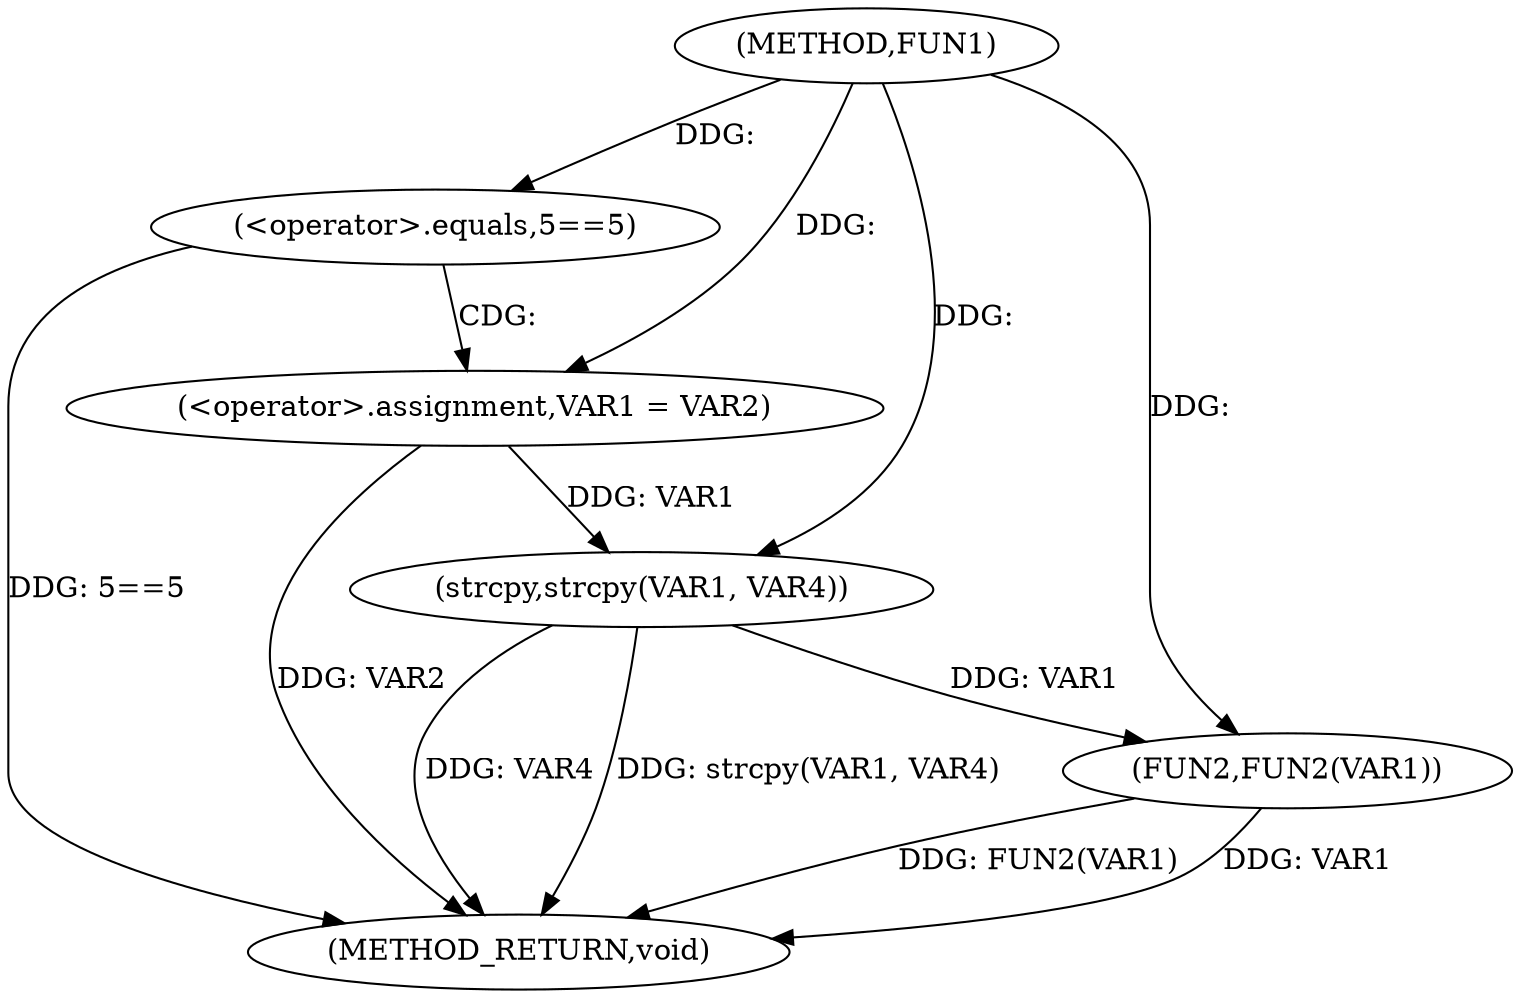 digraph FUN1 {  
"1000100" [label = "(METHOD,FUN1)" ]
"1000120" [label = "(METHOD_RETURN,void)" ]
"1000106" [label = "(<operator>.equals,5==5)" ]
"1000110" [label = "(<operator>.assignment,VAR1 = VAR2)" ]
"1000115" [label = "(strcpy,strcpy(VAR1, VAR4))" ]
"1000118" [label = "(FUN2,FUN2(VAR1))" ]
  "1000115" -> "1000120"  [ label = "DDG: VAR4"] 
  "1000115" -> "1000120"  [ label = "DDG: strcpy(VAR1, VAR4)"] 
  "1000118" -> "1000120"  [ label = "DDG: FUN2(VAR1)"] 
  "1000110" -> "1000120"  [ label = "DDG: VAR2"] 
  "1000118" -> "1000120"  [ label = "DDG: VAR1"] 
  "1000106" -> "1000120"  [ label = "DDG: 5==5"] 
  "1000100" -> "1000106"  [ label = "DDG: "] 
  "1000100" -> "1000110"  [ label = "DDG: "] 
  "1000110" -> "1000115"  [ label = "DDG: VAR1"] 
  "1000100" -> "1000115"  [ label = "DDG: "] 
  "1000115" -> "1000118"  [ label = "DDG: VAR1"] 
  "1000100" -> "1000118"  [ label = "DDG: "] 
  "1000106" -> "1000110"  [ label = "CDG: "] 
}
